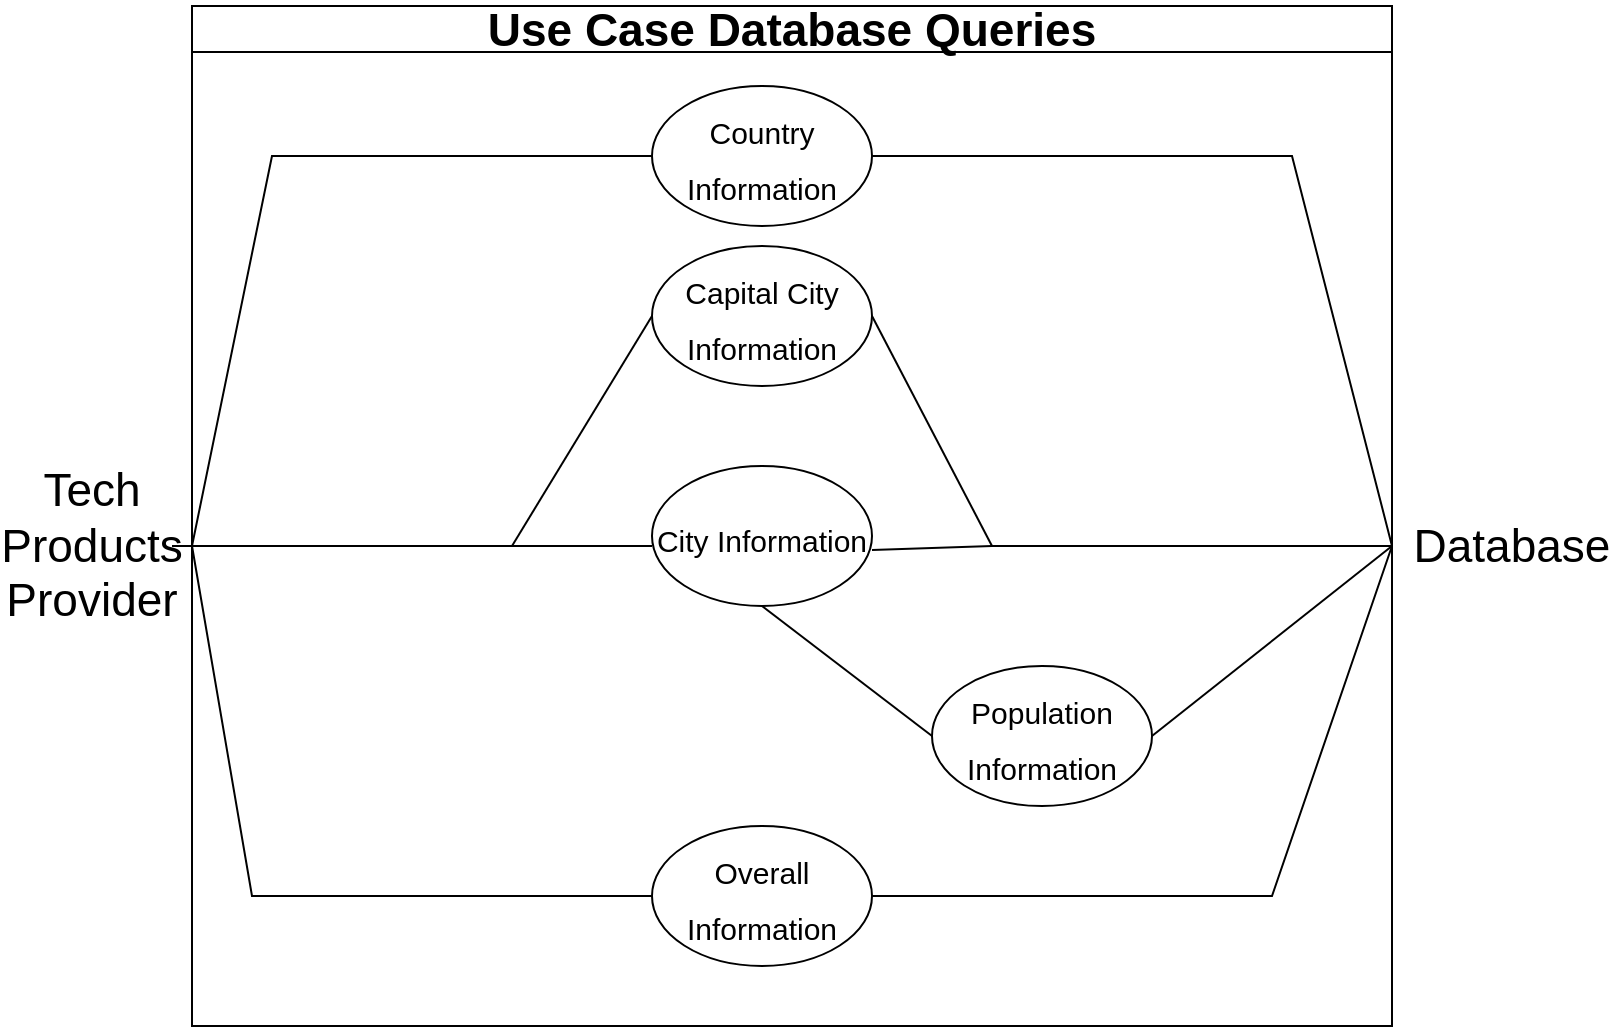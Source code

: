 <mxfile version="20.8.1" type="device"><diagram id="QSYUYutLwYQzKMVUiDpG" name="Page-1"><mxGraphModel dx="1853" dy="660" grid="1" gridSize="10" guides="1" tooltips="1" connect="1" arrows="1" fold="1" page="1" pageScale="1" pageWidth="827" pageHeight="1169" math="0" shadow="0"><root><mxCell id="0"/><mxCell id="1" parent="0"/><mxCell id="CFgN3tUwf-zH1Rd2v-wu-3" value="&lt;font style=&quot;font-size: 23px;&quot;&gt;Database&lt;/font&gt;" style="text;html=1;strokeColor=none;fillColor=none;align=center;verticalAlign=middle;whiteSpace=wrap;rounded=0;" vertex="1" parent="1"><mxGeometry x="710" y="270" width="80" height="80" as="geometry"/></mxCell><mxCell id="CFgN3tUwf-zH1Rd2v-wu-4" value="&lt;font style=&quot;font-size: 23px;&quot;&gt;Tech Products Provider&lt;/font&gt;" style="text;html=1;strokeColor=none;fillColor=none;align=center;verticalAlign=middle;whiteSpace=wrap;rounded=0;" vertex="1" parent="1"><mxGeometry y="270" width="80" height="80" as="geometry"/></mxCell><mxCell id="CFgN3tUwf-zH1Rd2v-wu-5" value="" style="endArrow=none;html=1;rounded=0;fontSize=23;entryX=0;entryY=0.5;entryDx=0;entryDy=0;" edge="1" parent="1" target="CFgN3tUwf-zH1Rd2v-wu-7"><mxGeometry width="50" height="50" relative="1" as="geometry"><mxPoint x="90" y="310" as="sourcePoint"/><mxPoint x="310" y="110" as="targetPoint"/><Array as="points"><mxPoint x="130" y="115"/></Array></mxGeometry></mxCell><mxCell id="CFgN3tUwf-zH1Rd2v-wu-6" value="Use Case Database Queries" style="swimlane;whiteSpace=wrap;html=1;fontSize=23;" vertex="1" parent="1"><mxGeometry x="90" y="40" width="600" height="510" as="geometry"/></mxCell><mxCell id="CFgN3tUwf-zH1Rd2v-wu-7" value="&lt;font style=&quot;font-size: 15px;&quot;&gt;Country Information&lt;/font&gt;" style="ellipse;whiteSpace=wrap;html=1;fontSize=23;" vertex="1" parent="CFgN3tUwf-zH1Rd2v-wu-6"><mxGeometry x="230" y="40" width="110" height="70" as="geometry"/></mxCell><mxCell id="CFgN3tUwf-zH1Rd2v-wu-11" value="&lt;font style=&quot;font-size: 15px;&quot;&gt;Capital City Information&lt;/font&gt;" style="ellipse;whiteSpace=wrap;html=1;fontSize=23;" vertex="1" parent="CFgN3tUwf-zH1Rd2v-wu-6"><mxGeometry x="230" y="120" width="110" height="70" as="geometry"/></mxCell><mxCell id="CFgN3tUwf-zH1Rd2v-wu-18" value="&lt;font style=&quot;font-size: 15px;&quot;&gt;City Information&lt;/font&gt;" style="ellipse;whiteSpace=wrap;html=1;fontSize=23;" vertex="1" parent="CFgN3tUwf-zH1Rd2v-wu-6"><mxGeometry x="230" y="230" width="110" height="70" as="geometry"/></mxCell><mxCell id="CFgN3tUwf-zH1Rd2v-wu-21" value="&lt;font style=&quot;font-size: 15px;&quot;&gt;Overall Information&lt;/font&gt;" style="ellipse;whiteSpace=wrap;html=1;fontSize=23;" vertex="1" parent="CFgN3tUwf-zH1Rd2v-wu-6"><mxGeometry x="230" y="410" width="110" height="70" as="geometry"/></mxCell><mxCell id="CFgN3tUwf-zH1Rd2v-wu-24" value="&lt;font style=&quot;font-size: 15px;&quot;&gt;Population Information&lt;/font&gt;" style="ellipse;whiteSpace=wrap;html=1;fontSize=23;" vertex="1" parent="CFgN3tUwf-zH1Rd2v-wu-6"><mxGeometry x="370" y="330" width="110" height="70" as="geometry"/></mxCell><mxCell id="CFgN3tUwf-zH1Rd2v-wu-23" value="" style="endArrow=none;html=1;rounded=0;fontSize=15;exitX=0.5;exitY=1;exitDx=0;exitDy=0;entryX=0;entryY=0.5;entryDx=0;entryDy=0;" edge="1" parent="CFgN3tUwf-zH1Rd2v-wu-6" source="CFgN3tUwf-zH1Rd2v-wu-18" target="CFgN3tUwf-zH1Rd2v-wu-24"><mxGeometry width="50" height="50" relative="1" as="geometry"><mxPoint x="300" y="280" as="sourcePoint"/><mxPoint x="370" y="360" as="targetPoint"/></mxGeometry></mxCell><mxCell id="CFgN3tUwf-zH1Rd2v-wu-8" value="" style="endArrow=none;html=1;rounded=0;fontSize=15;entryX=1;entryY=0.5;entryDx=0;entryDy=0;" edge="1" parent="1" target="CFgN3tUwf-zH1Rd2v-wu-7"><mxGeometry width="50" height="50" relative="1" as="geometry"><mxPoint x="690" y="310" as="sourcePoint"/><mxPoint x="440" y="270" as="targetPoint"/><Array as="points"><mxPoint x="640" y="115"/></Array></mxGeometry></mxCell><mxCell id="CFgN3tUwf-zH1Rd2v-wu-9" value="" style="endArrow=none;html=1;rounded=0;fontSize=15;exitX=1;exitY=0.5;exitDx=0;exitDy=0;" edge="1" parent="1" source="CFgN3tUwf-zH1Rd2v-wu-4"><mxGeometry width="50" height="50" relative="1" as="geometry"><mxPoint x="390" y="320" as="sourcePoint"/><mxPoint x="250" y="310" as="targetPoint"/></mxGeometry></mxCell><mxCell id="CFgN3tUwf-zH1Rd2v-wu-10" value="" style="endArrow=none;html=1;rounded=0;fontSize=15;entryX=0;entryY=0.5;entryDx=0;entryDy=0;" edge="1" parent="1" target="CFgN3tUwf-zH1Rd2v-wu-11"><mxGeometry width="50" height="50" relative="1" as="geometry"><mxPoint x="250" y="310" as="sourcePoint"/><mxPoint x="300" y="190" as="targetPoint"/></mxGeometry></mxCell><mxCell id="CFgN3tUwf-zH1Rd2v-wu-12" value="" style="endArrow=none;html=1;rounded=0;fontSize=15;exitX=1;exitY=0.5;exitDx=0;exitDy=0;" edge="1" parent="1" source="CFgN3tUwf-zH1Rd2v-wu-11"><mxGeometry width="50" height="50" relative="1" as="geometry"><mxPoint x="390" y="330" as="sourcePoint"/><mxPoint x="490" y="310" as="targetPoint"/></mxGeometry></mxCell><mxCell id="CFgN3tUwf-zH1Rd2v-wu-16" value="" style="endArrow=none;html=1;rounded=0;fontSize=15;" edge="1" parent="1"><mxGeometry width="50" height="50" relative="1" as="geometry"><mxPoint x="490" y="310" as="sourcePoint"/><mxPoint x="690" y="310" as="targetPoint"/></mxGeometry></mxCell><mxCell id="CFgN3tUwf-zH1Rd2v-wu-17" value="" style="endArrow=none;html=1;rounded=0;fontSize=15;" edge="1" parent="1"><mxGeometry width="50" height="50" relative="1" as="geometry"><mxPoint x="250" y="310" as="sourcePoint"/><mxPoint x="320" y="310" as="targetPoint"/></mxGeometry></mxCell><mxCell id="CFgN3tUwf-zH1Rd2v-wu-19" value="" style="endArrow=none;html=1;rounded=0;fontSize=15;exitX=1;exitY=0.6;exitDx=0;exitDy=0;exitPerimeter=0;" edge="1" parent="1" source="CFgN3tUwf-zH1Rd2v-wu-18"><mxGeometry width="50" height="50" relative="1" as="geometry"><mxPoint x="390" y="320" as="sourcePoint"/><mxPoint x="490" y="310" as="targetPoint"/></mxGeometry></mxCell><mxCell id="CFgN3tUwf-zH1Rd2v-wu-20" value="" style="endArrow=none;html=1;rounded=0;fontSize=15;entryX=0;entryY=0.5;entryDx=0;entryDy=0;" edge="1" parent="1" target="CFgN3tUwf-zH1Rd2v-wu-21"><mxGeometry width="50" height="50" relative="1" as="geometry"><mxPoint x="90" y="310" as="sourcePoint"/><mxPoint x="310" y="480" as="targetPoint"/><Array as="points"><mxPoint x="120" y="485"/></Array></mxGeometry></mxCell><mxCell id="CFgN3tUwf-zH1Rd2v-wu-22" value="" style="endArrow=none;html=1;rounded=0;fontSize=15;exitX=1;exitY=0.5;exitDx=0;exitDy=0;" edge="1" parent="1" source="CFgN3tUwf-zH1Rd2v-wu-21"><mxGeometry width="50" height="50" relative="1" as="geometry"><mxPoint x="390" y="320" as="sourcePoint"/><mxPoint x="690" y="310" as="targetPoint"/><Array as="points"><mxPoint x="630" y="485"/></Array></mxGeometry></mxCell><mxCell id="CFgN3tUwf-zH1Rd2v-wu-25" value="" style="endArrow=none;html=1;rounded=0;fontSize=15;exitX=1;exitY=0.5;exitDx=0;exitDy=0;" edge="1" parent="1" source="CFgN3tUwf-zH1Rd2v-wu-24"><mxGeometry width="50" height="50" relative="1" as="geometry"><mxPoint x="390" y="310" as="sourcePoint"/><mxPoint x="690" y="310" as="targetPoint"/></mxGeometry></mxCell></root></mxGraphModel></diagram></mxfile>